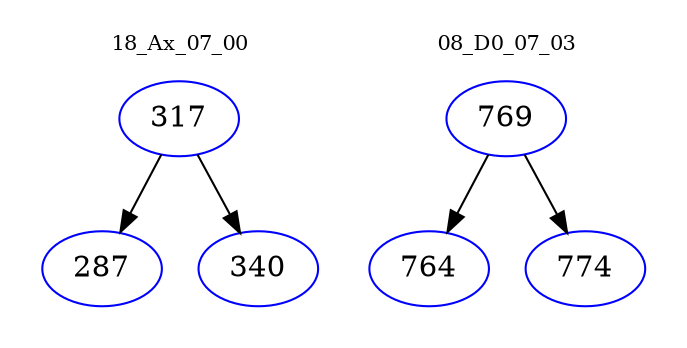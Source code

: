 digraph{
subgraph cluster_0 {
color = white
label = "18_Ax_07_00";
fontsize=10;
T0_317 [label="317", color="blue"]
T0_317 -> T0_287 [color="black"]
T0_287 [label="287", color="blue"]
T0_317 -> T0_340 [color="black"]
T0_340 [label="340", color="blue"]
}
subgraph cluster_1 {
color = white
label = "08_D0_07_03";
fontsize=10;
T1_769 [label="769", color="blue"]
T1_769 -> T1_764 [color="black"]
T1_764 [label="764", color="blue"]
T1_769 -> T1_774 [color="black"]
T1_774 [label="774", color="blue"]
}
}

